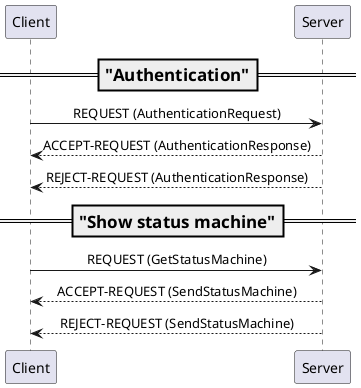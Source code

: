 @startuml
'https://plantuml.com/sequence-diagram
/'
Action : Elementos que representas los eventos a los que responden los agentes para completar las tareas de la ontología.
Predicate : Elementos que representan las respuestas a los eventos para completar las tareas de la ontología.
'/
'autonumber
skinparam defaultFontName consolas
skinparam sequenceMessageAlign center

=== "Authentication" ==
Client ->  Server: REQUEST (AuthenticationRequest)
Client <-- Server: ACCEPT-REQUEST (AuthenticationResponse)
Client <-- Server: REJECT-REQUEST (AuthenticationResponse)

=== "Show status machine" ==

Client ->  Server: REQUEST (GetStatusMachine)
Client <-- Server: ACCEPT-REQUEST (SendStatusMachine)
Client <-- Server: REJECT-REQUEST (SendStatusMachine)


@enduml
